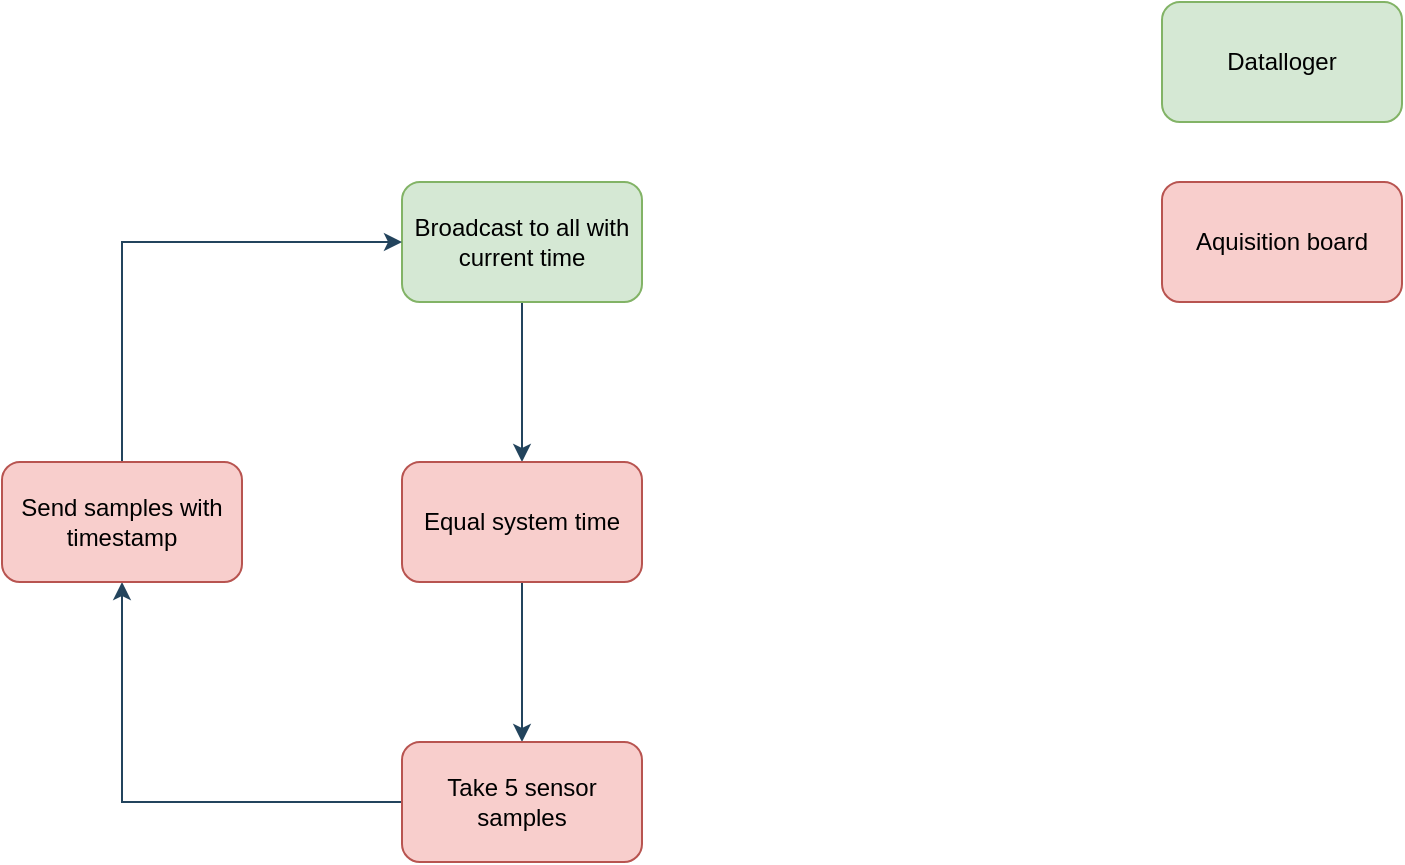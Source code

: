 <mxfile version="24.8.2">
  <diagram name="Página-1" id="rMzMyFaY7E8rb_k4FImS">
    <mxGraphModel dx="1434" dy="754" grid="1" gridSize="10" guides="1" tooltips="1" connect="1" arrows="1" fold="1" page="1" pageScale="1" pageWidth="827" pageHeight="1169" math="0" shadow="0">
      <root>
        <mxCell id="0" />
        <mxCell id="1" parent="0" />
        <mxCell id="j5DygAkDQUOB-PTpD8sQ-6" value="" style="edgeStyle=orthogonalEdgeStyle;rounded=0;orthogonalLoop=1;jettySize=auto;html=1;fillColor=#bac8d3;strokeColor=#23445d;" edge="1" parent="1" source="j5DygAkDQUOB-PTpD8sQ-1" target="j5DygAkDQUOB-PTpD8sQ-5">
          <mxGeometry relative="1" as="geometry" />
        </mxCell>
        <mxCell id="j5DygAkDQUOB-PTpD8sQ-1" value="Broadcast to all with current time" style="rounded=1;whiteSpace=wrap;html=1;fillColor=#d5e8d4;strokeColor=#82b366;" vertex="1" parent="1">
          <mxGeometry x="300" y="140" width="120" height="60" as="geometry" />
        </mxCell>
        <mxCell id="j5DygAkDQUOB-PTpD8sQ-3" value="Datalloger" style="rounded=1;whiteSpace=wrap;html=1;fillColor=#d5e8d4;strokeColor=#82b366;" vertex="1" parent="1">
          <mxGeometry x="680" y="50" width="120" height="60" as="geometry" />
        </mxCell>
        <mxCell id="j5DygAkDQUOB-PTpD8sQ-4" value="Aquisition board" style="rounded=1;whiteSpace=wrap;html=1;fillColor=#f8cecc;strokeColor=#b85450;" vertex="1" parent="1">
          <mxGeometry x="680" y="140" width="120" height="60" as="geometry" />
        </mxCell>
        <mxCell id="j5DygAkDQUOB-PTpD8sQ-8" value="" style="edgeStyle=orthogonalEdgeStyle;rounded=0;orthogonalLoop=1;jettySize=auto;html=1;fillColor=#bac8d3;strokeColor=#23445d;" edge="1" parent="1" source="j5DygAkDQUOB-PTpD8sQ-5" target="j5DygAkDQUOB-PTpD8sQ-7">
          <mxGeometry relative="1" as="geometry" />
        </mxCell>
        <mxCell id="j5DygAkDQUOB-PTpD8sQ-5" value="Equal system time" style="whiteSpace=wrap;html=1;fillColor=#f8cecc;strokeColor=#b85450;rounded=1;" vertex="1" parent="1">
          <mxGeometry x="300" y="280" width="120" height="60" as="geometry" />
        </mxCell>
        <mxCell id="j5DygAkDQUOB-PTpD8sQ-10" value="" style="edgeStyle=orthogonalEdgeStyle;rounded=0;orthogonalLoop=1;jettySize=auto;html=1;fillColor=#bac8d3;strokeColor=#23445d;" edge="1" parent="1" source="j5DygAkDQUOB-PTpD8sQ-7" target="j5DygAkDQUOB-PTpD8sQ-9">
          <mxGeometry relative="1" as="geometry" />
        </mxCell>
        <mxCell id="j5DygAkDQUOB-PTpD8sQ-7" value="Take 5 sensor samples" style="whiteSpace=wrap;html=1;fillColor=#f8cecc;strokeColor=#b85450;rounded=1;" vertex="1" parent="1">
          <mxGeometry x="300" y="420" width="120" height="60" as="geometry" />
        </mxCell>
        <mxCell id="j5DygAkDQUOB-PTpD8sQ-11" style="edgeStyle=orthogonalEdgeStyle;rounded=0;orthogonalLoop=1;jettySize=auto;html=1;entryX=0;entryY=0.5;entryDx=0;entryDy=0;fillColor=#bac8d3;strokeColor=#23445d;" edge="1" parent="1" source="j5DygAkDQUOB-PTpD8sQ-9" target="j5DygAkDQUOB-PTpD8sQ-1">
          <mxGeometry relative="1" as="geometry">
            <Array as="points">
              <mxPoint x="160" y="170" />
            </Array>
          </mxGeometry>
        </mxCell>
        <mxCell id="j5DygAkDQUOB-PTpD8sQ-9" value="Send samples with timestamp" style="whiteSpace=wrap;html=1;fillColor=#f8cecc;strokeColor=#b85450;rounded=1;" vertex="1" parent="1">
          <mxGeometry x="100" y="280" width="120" height="60" as="geometry" />
        </mxCell>
      </root>
    </mxGraphModel>
  </diagram>
</mxfile>
